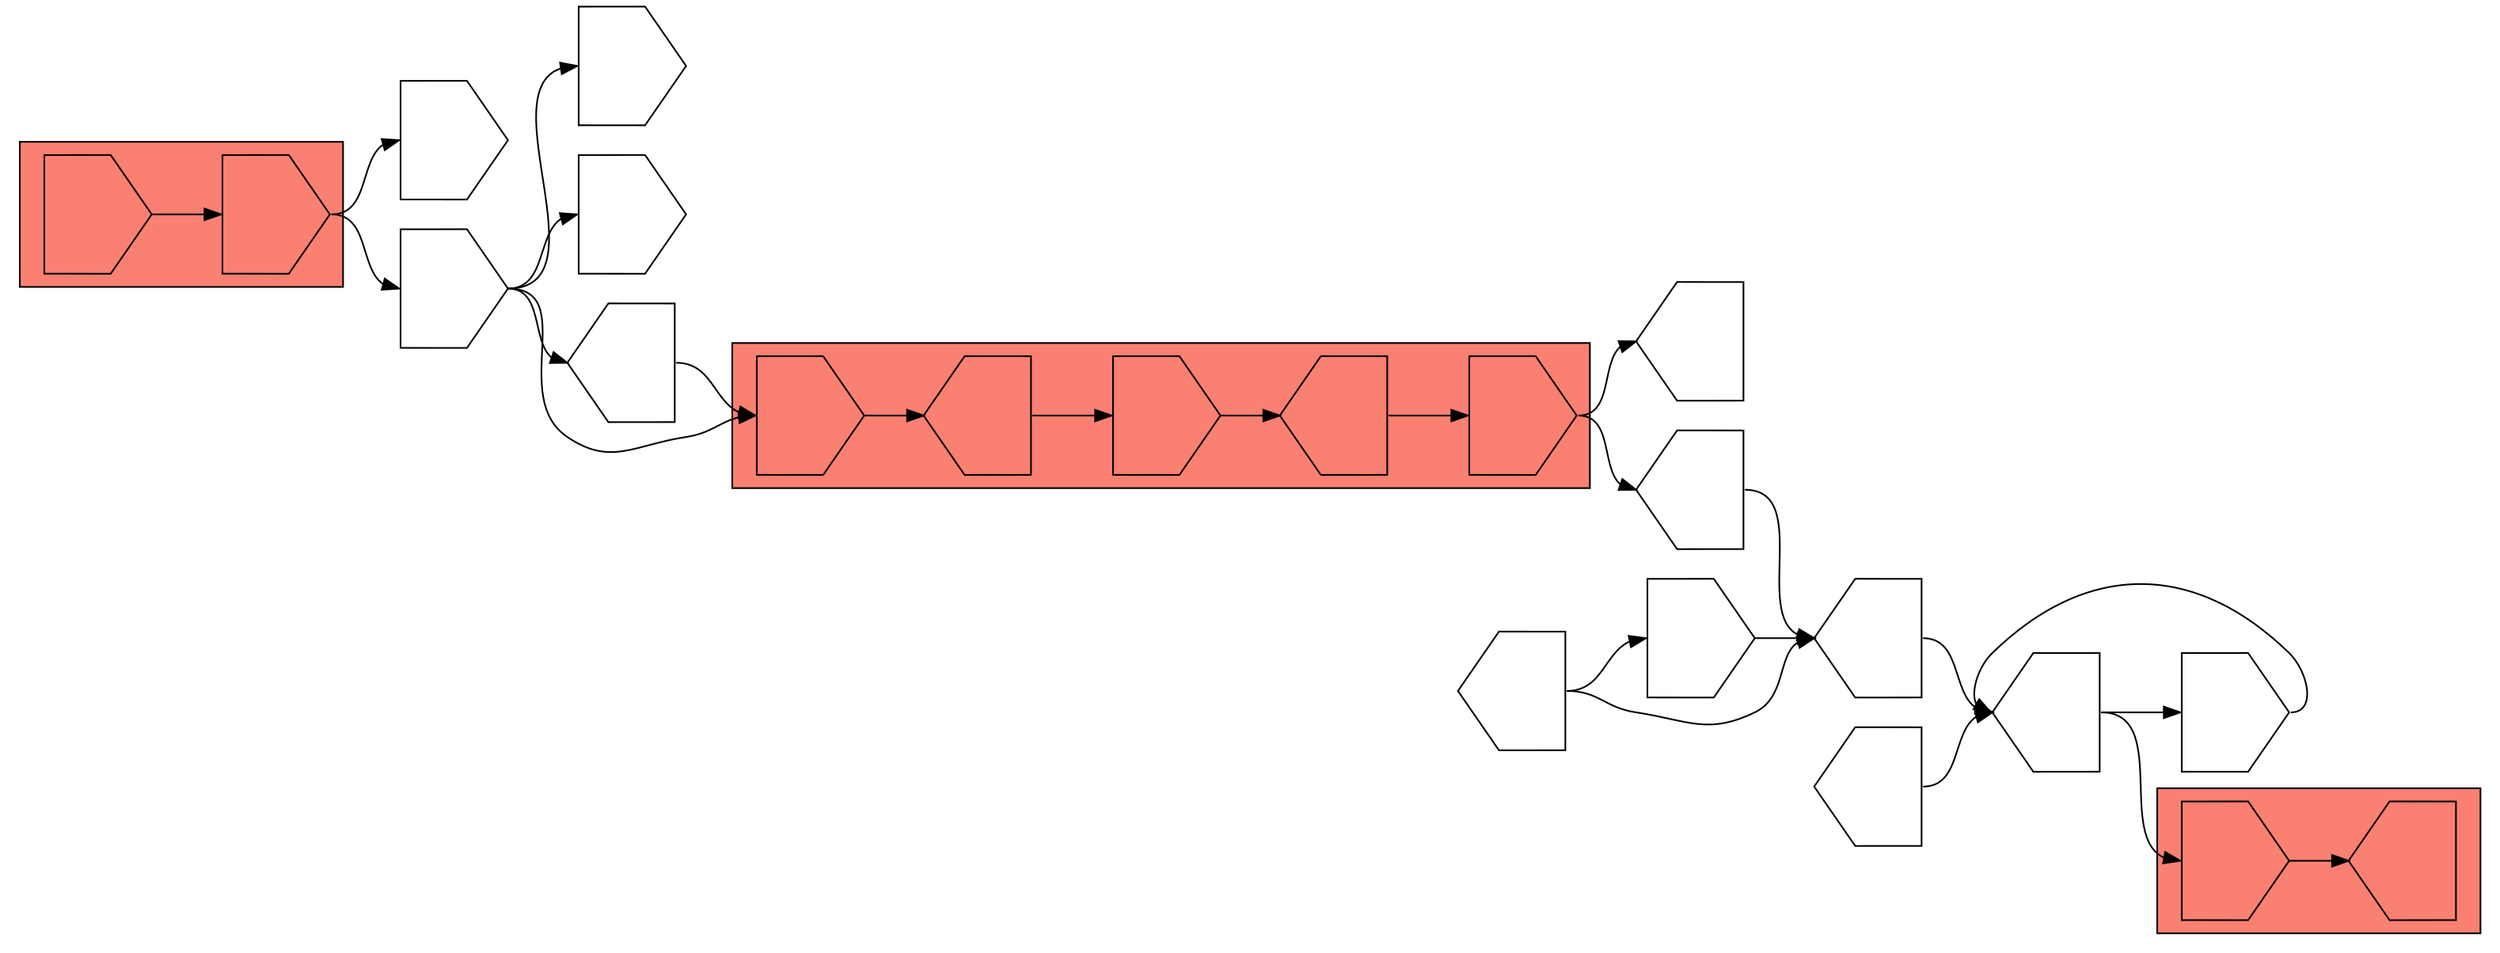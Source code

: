 digraph asm {
	rotate=90;
	edge [headport=n,tailport=s];
subgraph cluster_C12142_10391_20505_13771_20862 {
	12142 [label="",height=1,width=1,shape=invhouse];
	10391 [label="",height=1,width=1,shape=house];
	20505 [label="",height=1,width=1,shape=invhouse];
	13771 [label="",height=1,width=1,shape=house];
	20862 [label="",height=1,width=1,shape=invhouse];
	style=filled;
	fillcolor=salmon;
}
subgraph cluster_C12154_15194 {
	12154 [label="",height=1,width=1,shape=invhouse];
	15194 [label="",height=1,width=1,shape=house];
	style=filled;
	fillcolor=salmon;
}
subgraph cluster_C17727_5377 {
	17727 [label="",height=1,width=1,shape=invhouse];
	5377 [label="",height=1,width=1,shape=invhouse];
	style=filled;
	fillcolor=salmon;
}
	14370 [label="",height=1,width=1,shape=house];
	4154 [label="",height=1,width=1,shape=house];
	12945 [label="",height=1,width=1,shape=house];
	3864 [label="",height=1,width=1,shape=invhouse];
	6537 [label="",height=1,width=1,shape=house];
	12330 [label="",height=1,width=1,shape=house];
	16603 [label="",height=1,width=1,shape=invhouse];
	16032 [label="",height=1,width=1,shape=house];
	15884 [label="",height=1,width=1,shape=house];
	20910 [label="",height=1,width=1,shape=invhouse];
	13913 [label="",height=1,width=1,shape=invhouse];
	15869 [label="",height=1,width=1,shape=invhouse];
	9701 [label="",height=1,width=1,shape=invhouse];
	12142 -> 10391
	10391 -> 20505
	20505 -> 13771
	13771 -> 20862
	20862 -> 14370
	20862 -> 16032
	14370 -> 4154
	4154 -> 12945
	12945 -> 3864
	12945 -> 12154
	3864 -> 12945
	12154 -> 15194
	6537 -> 12945
	12330 -> 4154
	12330 -> 16603
	16603 -> 4154
	15884 -> 12142
	20910 -> 12142
	20910 -> 13913
	20910 -> 15869
	20910 -> 15884
	5377 -> 9701
	5377 -> 20910
	17727 -> 5377
}